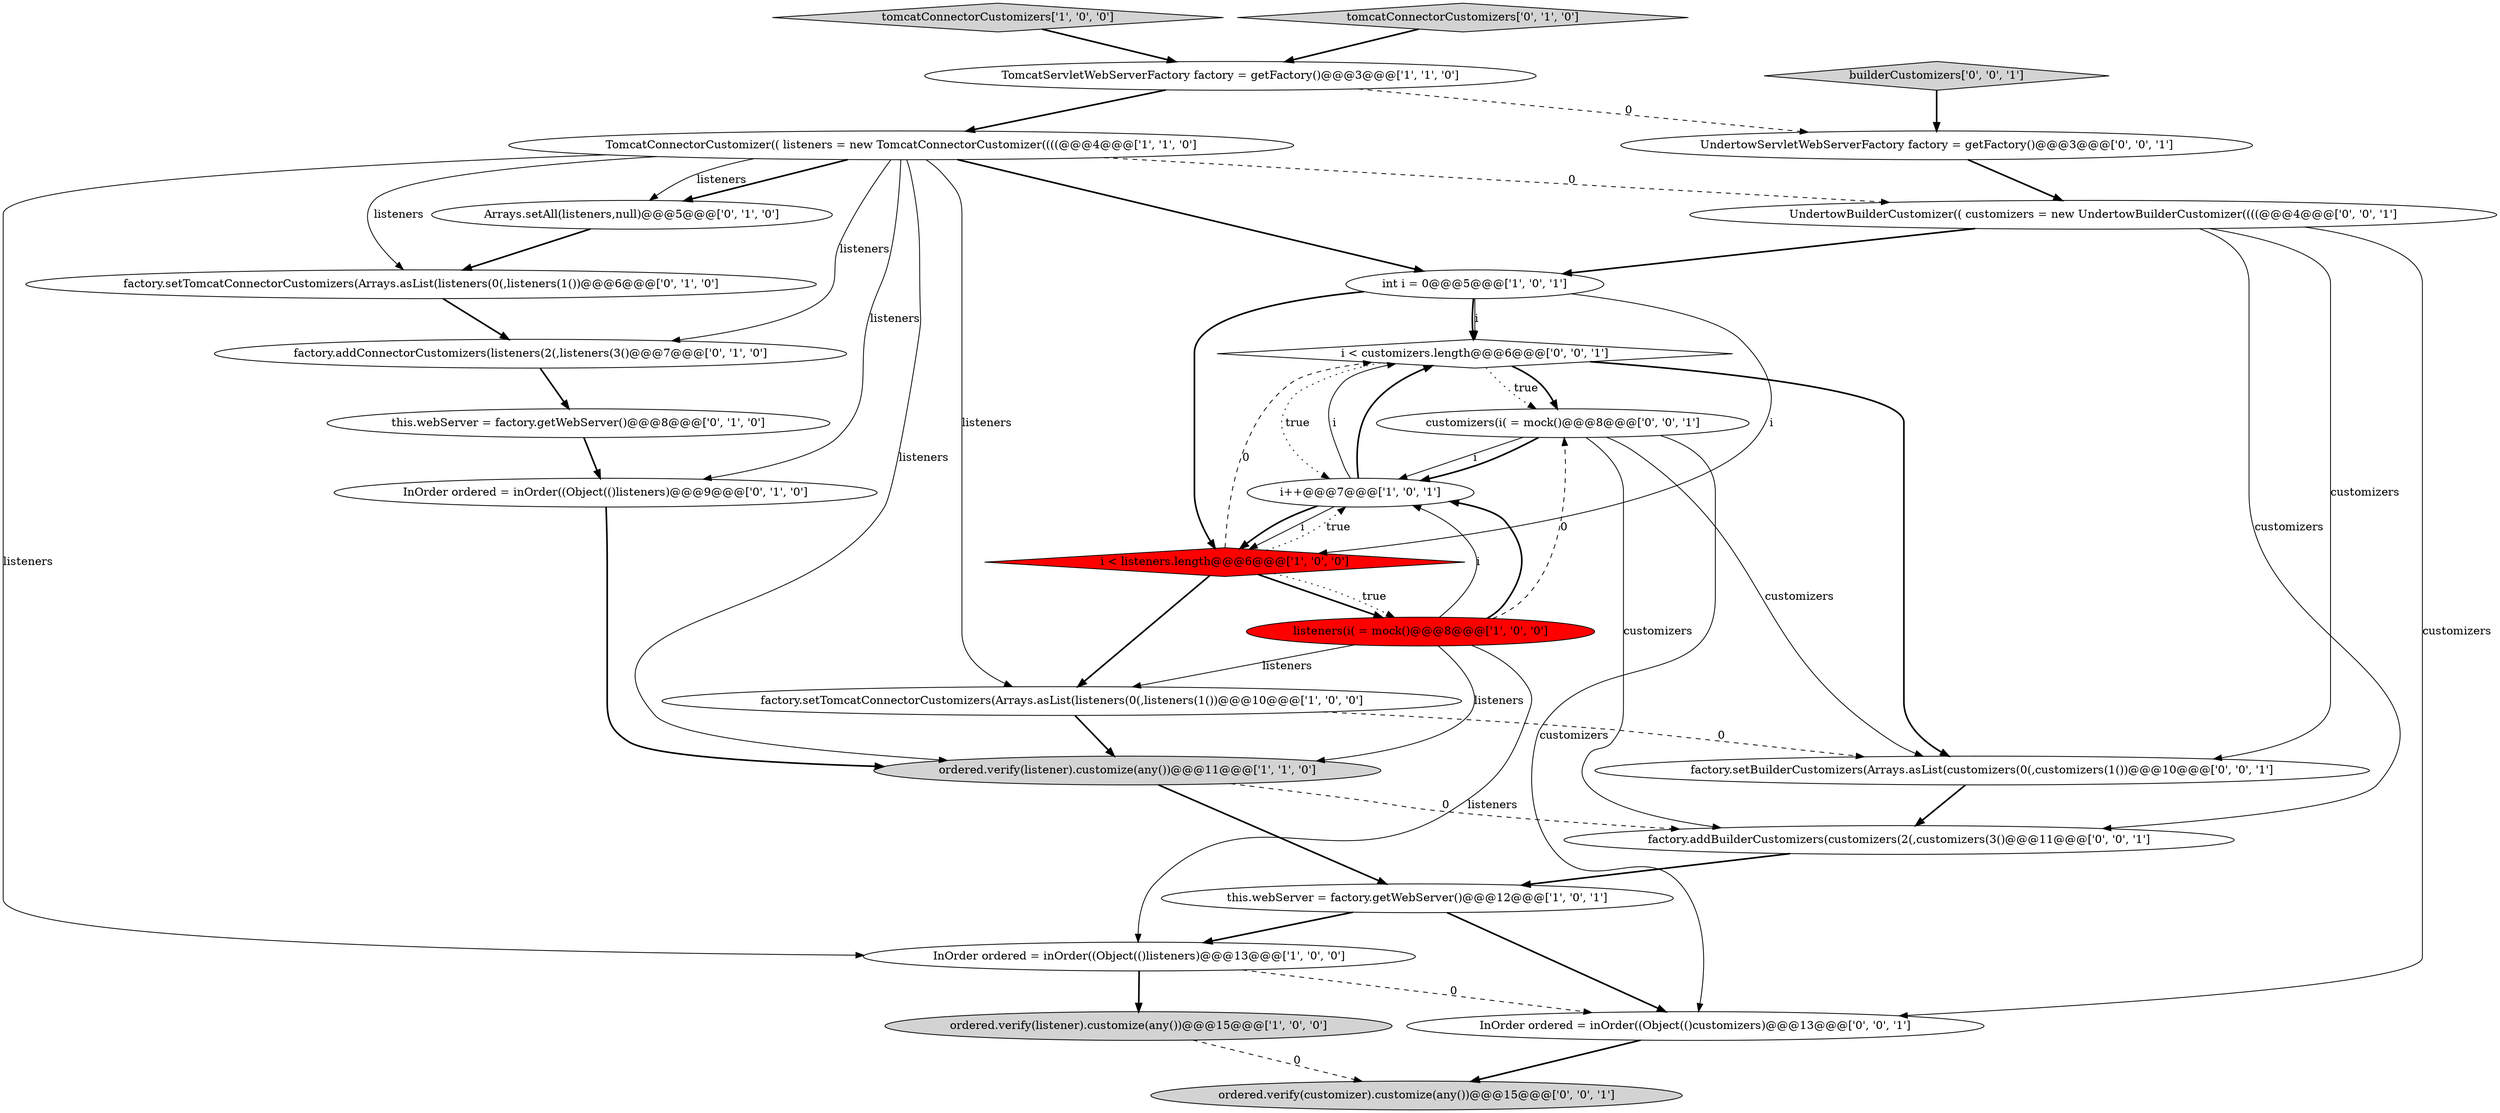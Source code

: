 digraph {
0 [style = filled, label = "TomcatConnectorCustomizer(( listeners = new TomcatConnectorCustomizer((((@@@4@@@['1', '1', '0']", fillcolor = white, shape = ellipse image = "AAA0AAABBB1BBB"];
24 [style = filled, label = "customizers(i( = mock()@@@8@@@['0', '0', '1']", fillcolor = white, shape = ellipse image = "AAA0AAABBB3BBB"];
19 [style = filled, label = "i < customizers.length@@@6@@@['0', '0', '1']", fillcolor = white, shape = diamond image = "AAA0AAABBB3BBB"];
25 [style = filled, label = "ordered.verify(customizer).customize(any())@@@15@@@['0', '0', '1']", fillcolor = lightgray, shape = ellipse image = "AAA0AAABBB3BBB"];
2 [style = filled, label = "InOrder ordered = inOrder((Object(()listeners)@@@13@@@['1', '0', '0']", fillcolor = white, shape = ellipse image = "AAA0AAABBB1BBB"];
18 [style = filled, label = "InOrder ordered = inOrder((Object(()customizers)@@@13@@@['0', '0', '1']", fillcolor = white, shape = ellipse image = "AAA0AAABBB3BBB"];
9 [style = filled, label = "i < listeners.length@@@6@@@['1', '0', '0']", fillcolor = red, shape = diamond image = "AAA1AAABBB1BBB"];
3 [style = filled, label = "TomcatServletWebServerFactory factory = getFactory()@@@3@@@['1', '1', '0']", fillcolor = white, shape = ellipse image = "AAA0AAABBB1BBB"];
4 [style = filled, label = "factory.setTomcatConnectorCustomizers(Arrays.asList(listeners(0(,listeners(1())@@@10@@@['1', '0', '0']", fillcolor = white, shape = ellipse image = "AAA0AAABBB1BBB"];
10 [style = filled, label = "this.webServer = factory.getWebServer()@@@12@@@['1', '0', '1']", fillcolor = white, shape = ellipse image = "AAA0AAABBB1BBB"];
26 [style = filled, label = "factory.addBuilderCustomizers(customizers(2(,customizers(3()@@@11@@@['0', '0', '1']", fillcolor = white, shape = ellipse image = "AAA0AAABBB3BBB"];
13 [style = filled, label = "this.webServer = factory.getWebServer()@@@8@@@['0', '1', '0']", fillcolor = white, shape = ellipse image = "AAA0AAABBB2BBB"];
5 [style = filled, label = "int i = 0@@@5@@@['1', '0', '1']", fillcolor = white, shape = ellipse image = "AAA0AAABBB1BBB"];
23 [style = filled, label = "UndertowServletWebServerFactory factory = getFactory()@@@3@@@['0', '0', '1']", fillcolor = white, shape = ellipse image = "AAA0AAABBB3BBB"];
16 [style = filled, label = "Arrays.setAll(listeners,null)@@@5@@@['0', '1', '0']", fillcolor = white, shape = ellipse image = "AAA0AAABBB2BBB"];
12 [style = filled, label = "factory.setTomcatConnectorCustomizers(Arrays.asList(listeners(0(,listeners(1())@@@6@@@['0', '1', '0']", fillcolor = white, shape = ellipse image = "AAA0AAABBB2BBB"];
7 [style = filled, label = "listeners(i( = mock()@@@8@@@['1', '0', '0']", fillcolor = red, shape = ellipse image = "AAA1AAABBB1BBB"];
8 [style = filled, label = "ordered.verify(listener).customize(any())@@@11@@@['1', '1', '0']", fillcolor = lightgray, shape = ellipse image = "AAA0AAABBB1BBB"];
21 [style = filled, label = "factory.setBuilderCustomizers(Arrays.asList(customizers(0(,customizers(1())@@@10@@@['0', '0', '1']", fillcolor = white, shape = ellipse image = "AAA0AAABBB3BBB"];
1 [style = filled, label = "i++@@@7@@@['1', '0', '1']", fillcolor = white, shape = ellipse image = "AAA0AAABBB1BBB"];
6 [style = filled, label = "tomcatConnectorCustomizers['1', '0', '0']", fillcolor = lightgray, shape = diamond image = "AAA0AAABBB1BBB"];
15 [style = filled, label = "factory.addConnectorCustomizers(listeners(2(,listeners(3()@@@7@@@['0', '1', '0']", fillcolor = white, shape = ellipse image = "AAA0AAABBB2BBB"];
17 [style = filled, label = "tomcatConnectorCustomizers['0', '1', '0']", fillcolor = lightgray, shape = diamond image = "AAA0AAABBB2BBB"];
14 [style = filled, label = "InOrder ordered = inOrder((Object(()listeners)@@@9@@@['0', '1', '0']", fillcolor = white, shape = ellipse image = "AAA0AAABBB2BBB"];
11 [style = filled, label = "ordered.verify(listener).customize(any())@@@15@@@['1', '0', '0']", fillcolor = lightgray, shape = ellipse image = "AAA0AAABBB1BBB"];
20 [style = filled, label = "builderCustomizers['0', '0', '1']", fillcolor = lightgray, shape = diamond image = "AAA0AAABBB3BBB"];
22 [style = filled, label = "UndertowBuilderCustomizer(( customizers = new UndertowBuilderCustomizer((((@@@4@@@['0', '0', '1']", fillcolor = white, shape = ellipse image = "AAA0AAABBB3BBB"];
6->3 [style = bold, label=""];
8->10 [style = bold, label=""];
0->16 [style = bold, label=""];
10->18 [style = bold, label=""];
19->1 [style = dotted, label="true"];
15->13 [style = bold, label=""];
7->1 [style = bold, label=""];
5->9 [style = solid, label="i"];
5->9 [style = bold, label=""];
26->10 [style = bold, label=""];
1->9 [style = solid, label="i"];
9->4 [style = bold, label=""];
7->1 [style = solid, label="i"];
7->8 [style = solid, label="listeners"];
22->18 [style = solid, label="customizers"];
12->15 [style = bold, label=""];
0->4 [style = solid, label="listeners"];
1->19 [style = solid, label="i"];
19->24 [style = dotted, label="true"];
0->16 [style = solid, label="listeners"];
9->7 [style = bold, label=""];
22->26 [style = solid, label="customizers"];
4->21 [style = dashed, label="0"];
24->18 [style = solid, label="customizers"];
22->5 [style = bold, label=""];
0->22 [style = dashed, label="0"];
1->9 [style = bold, label=""];
3->0 [style = bold, label=""];
19->24 [style = bold, label=""];
9->19 [style = dashed, label="0"];
3->23 [style = dashed, label="0"];
5->19 [style = bold, label=""];
21->26 [style = bold, label=""];
24->1 [style = solid, label="i"];
0->14 [style = solid, label="listeners"];
24->21 [style = solid, label="customizers"];
23->22 [style = bold, label=""];
20->23 [style = bold, label=""];
7->24 [style = dashed, label="0"];
9->1 [style = dotted, label="true"];
18->25 [style = bold, label=""];
17->3 [style = bold, label=""];
5->19 [style = solid, label="i"];
24->26 [style = solid, label="customizers"];
2->18 [style = dashed, label="0"];
4->8 [style = bold, label=""];
0->15 [style = solid, label="listeners"];
22->21 [style = solid, label="customizers"];
10->2 [style = bold, label=""];
14->8 [style = bold, label=""];
0->12 [style = solid, label="listeners"];
7->4 [style = solid, label="listeners"];
24->1 [style = bold, label=""];
11->25 [style = dashed, label="0"];
9->7 [style = dotted, label="true"];
1->19 [style = bold, label=""];
8->26 [style = dashed, label="0"];
16->12 [style = bold, label=""];
13->14 [style = bold, label=""];
2->11 [style = bold, label=""];
0->8 [style = solid, label="listeners"];
7->2 [style = solid, label="listeners"];
0->5 [style = bold, label=""];
0->2 [style = solid, label="listeners"];
19->21 [style = bold, label=""];
}
